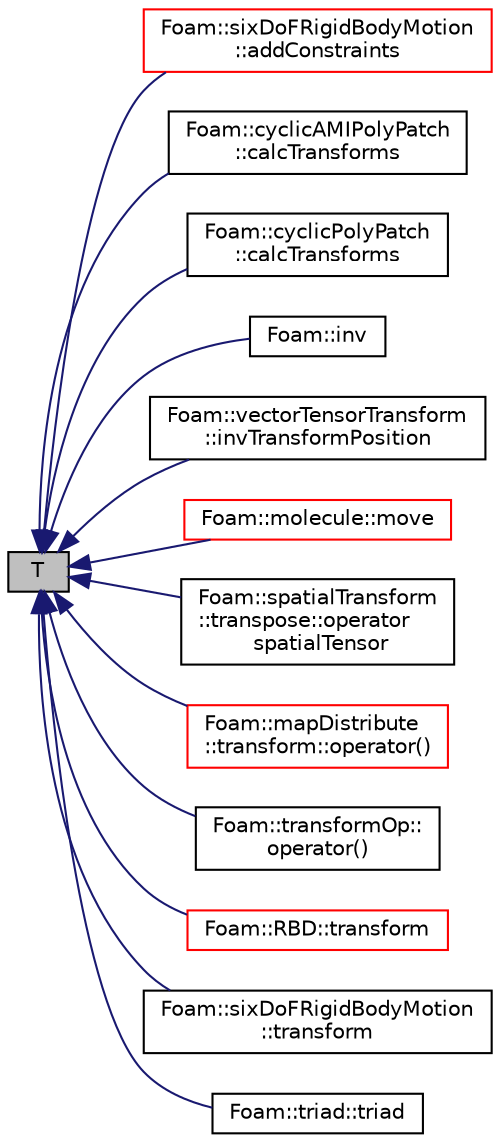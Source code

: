 digraph "T"
{
  bgcolor="transparent";
  edge [fontname="Helvetica",fontsize="10",labelfontname="Helvetica",labelfontsize="10"];
  node [fontname="Helvetica",fontsize="10",shape=record];
  rankdir="LR";
  Node1158 [label="T",height=0.2,width=0.4,color="black", fillcolor="grey75", style="filled", fontcolor="black"];
  Node1158 -> Node1159 [dir="back",color="midnightblue",fontsize="10",style="solid",fontname="Helvetica"];
  Node1159 [label="Foam::sixDoFRigidBodyMotion\l::addConstraints",height=0.2,width=0.4,color="red",URL="$a30805.html#a23dd71414ffe550535f783a02bea023b",tooltip="Add restraints to the motion, public to allow external. "];
  Node1158 -> Node1164 [dir="back",color="midnightblue",fontsize="10",style="solid",fontname="Helvetica"];
  Node1164 [label="Foam::cyclicAMIPolyPatch\l::calcTransforms",height=0.2,width=0.4,color="black",URL="$a26077.html#afb48497736bbafb1fbb000cd218d1779",tooltip="Recalculate the transformation tensors. "];
  Node1158 -> Node1165 [dir="back",color="midnightblue",fontsize="10",style="solid",fontname="Helvetica"];
  Node1165 [label="Foam::cyclicPolyPatch\l::calcTransforms",height=0.2,width=0.4,color="black",URL="$a28589.html#afb48497736bbafb1fbb000cd218d1779",tooltip="Recalculate the transformation tensors. "];
  Node1158 -> Node1166 [dir="back",color="midnightblue",fontsize="10",style="solid",fontname="Helvetica"];
  Node1166 [label="Foam::inv",height=0.2,width=0.4,color="black",URL="$a21851.html#af1f1db0442fbe206b589f124f968731b",tooltip="Return the inverse of the given vectorTensorTransform. "];
  Node1158 -> Node1167 [dir="back",color="midnightblue",fontsize="10",style="solid",fontname="Helvetica"];
  Node1167 [label="Foam::vectorTensorTransform\l::invTransformPosition",height=0.2,width=0.4,color="black",URL="$a28857.html#a2dff7ff8166c352f7bc6d7cf50d1f273",tooltip="Inverse transform the given pointField. "];
  Node1158 -> Node1168 [dir="back",color="midnightblue",fontsize="10",style="solid",fontname="Helvetica"];
  Node1168 [label="Foam::molecule::move",height=0.2,width=0.4,color="red",URL="$a25521.html#ab2af4f225a9c3e9d8789961151f121ac"];
  Node1158 -> Node1170 [dir="back",color="midnightblue",fontsize="10",style="solid",fontname="Helvetica"];
  Node1170 [label="Foam::spatialTransform\l::transpose::operator\l spatialTensor",height=0.2,width=0.4,color="black",URL="$a29469.html#aab22408aca9e9d51924075b00270f3e2",tooltip="Return the transpose transformation tensor ^A{X^*}_B. "];
  Node1158 -> Node1171 [dir="back",color="midnightblue",fontsize="10",style="solid",fontname="Helvetica"];
  Node1171 [label="Foam::mapDistribute\l::transform::operator()",height=0.2,width=0.4,color="red",URL="$a28517.html#a9877c3fcc9abb65d2cccf1954f941950"];
  Node1158 -> Node1174 [dir="back",color="midnightblue",fontsize="10",style="solid",fontname="Helvetica"];
  Node1174 [label="Foam::transformOp::\loperator()",height=0.2,width=0.4,color="black",URL="$a25973.html#ad20f6606eb4273b72f5419179350d6ba"];
  Node1158 -> Node1175 [dir="back",color="midnightblue",fontsize="10",style="solid",fontname="Helvetica"];
  Node1175 [label="Foam::RBD::transform",height=0.2,width=0.4,color="red",URL="$a21906.html#a10dd9bca0bf36e563d863b8aaec9aa00",tooltip="Return (^BX_A)^* I ^AX_B. "];
  Node1158 -> Node1178 [dir="back",color="midnightblue",fontsize="10",style="solid",fontname="Helvetica"];
  Node1178 [label="Foam::sixDoFRigidBodyMotion\l::transform",height=0.2,width=0.4,color="black",URL="$a30805.html#ade51133a814dc0489c2a3c61e9ee0275",tooltip="Transform the given initial state pointField by the current. "];
  Node1158 -> Node1179 [dir="back",color="midnightblue",fontsize="10",style="solid",fontname="Helvetica"];
  Node1179 [label="Foam::triad::triad",height=0.2,width=0.4,color="black",URL="$a29737.html#a6ec3eb32ac14742660a8a2a757cdd55f",tooltip="Construct from a quaternion. "];
}
